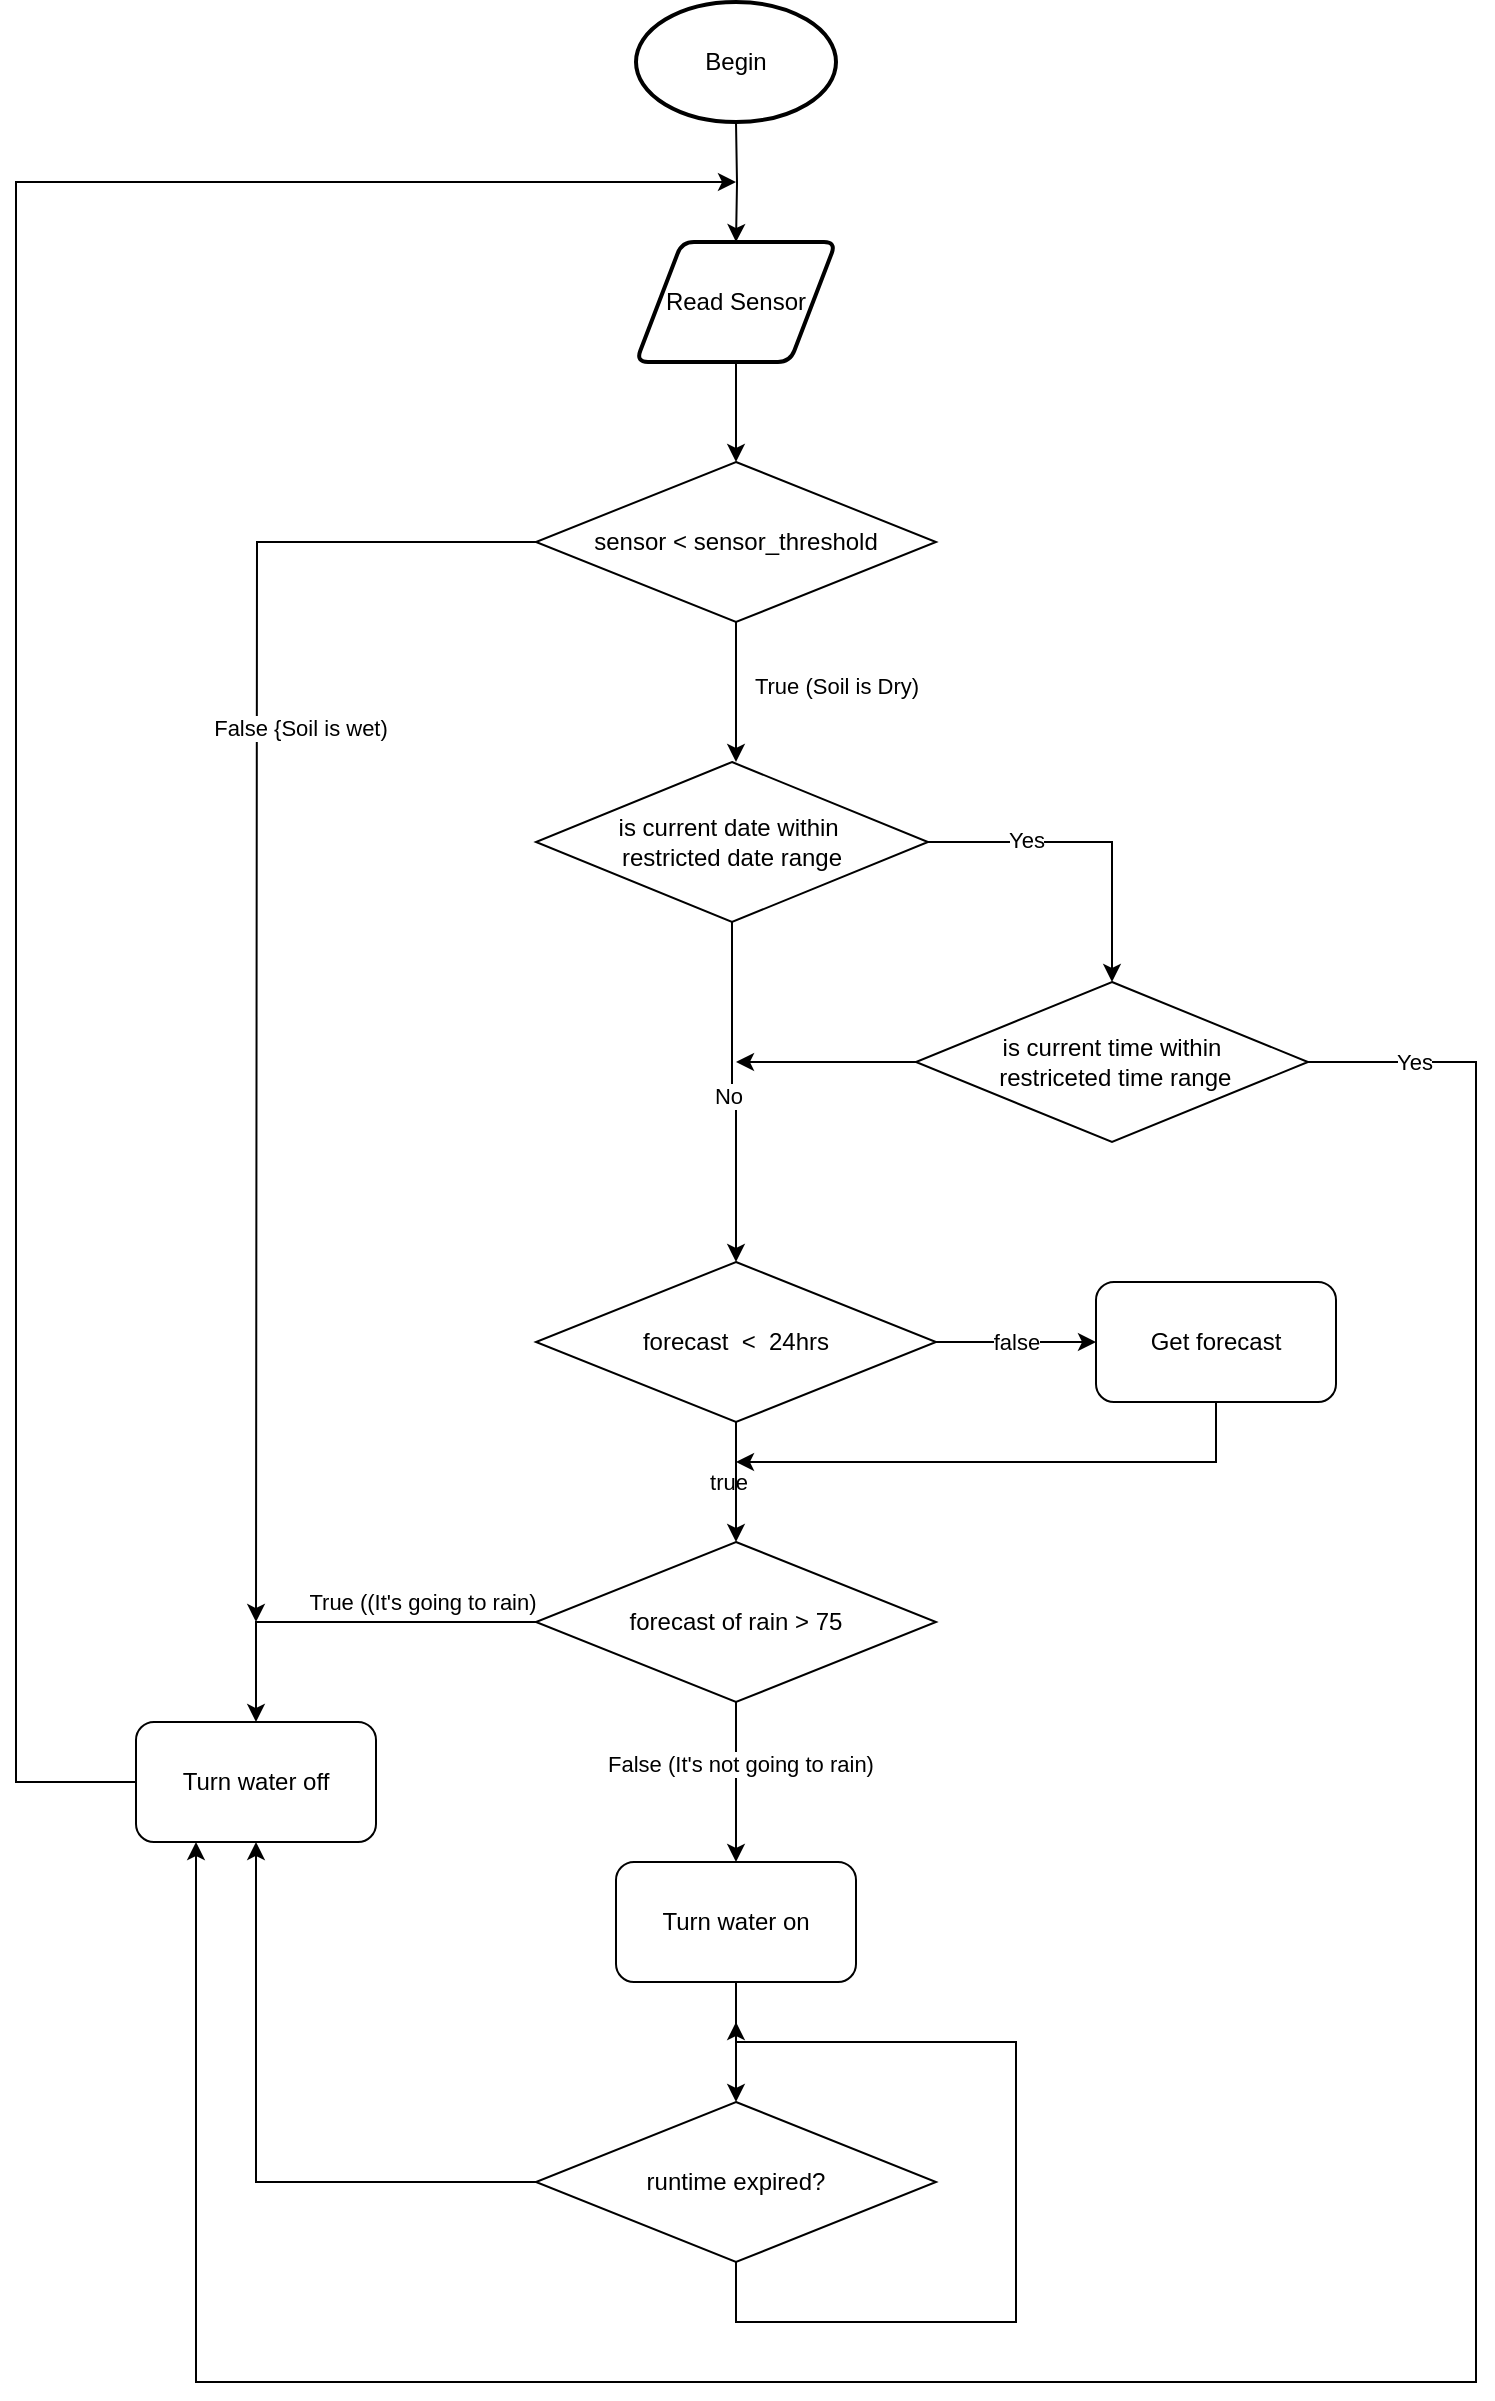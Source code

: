 <mxfile version="24.7.12">
  <diagram name="Page-1" id="vHyTQH-4irFyPzxY7B7J">
    <mxGraphModel dx="937" dy="565" grid="1" gridSize="10" guides="1" tooltips="1" connect="1" arrows="1" fold="1" page="1" pageScale="1" pageWidth="850" pageHeight="1100" math="0" shadow="0">
      <root>
        <mxCell id="0" />
        <mxCell id="1" parent="0" />
        <mxCell id="t3nNPlR4YCxWJWnQVYUU-24" style="edgeStyle=orthogonalEdgeStyle;rounded=0;orthogonalLoop=1;jettySize=auto;html=1;entryX=0.5;entryY=0;entryDx=0;entryDy=0;" parent="1" target="t3nNPlR4YCxWJWnQVYUU-2" edge="1">
          <mxGeometry relative="1" as="geometry">
            <mxPoint x="420" y="150" as="sourcePoint" />
          </mxGeometry>
        </mxCell>
        <mxCell id="t3nNPlR4YCxWJWnQVYUU-23" style="edgeStyle=orthogonalEdgeStyle;rounded=0;orthogonalLoop=1;jettySize=auto;html=1;entryX=0.5;entryY=0;entryDx=0;entryDy=0;" parent="1" source="t3nNPlR4YCxWJWnQVYUU-2" target="t3nNPlR4YCxWJWnQVYUU-5" edge="1">
          <mxGeometry relative="1" as="geometry" />
        </mxCell>
        <mxCell id="t3nNPlR4YCxWJWnQVYUU-2" value="Read Sensor" style="shape=parallelogram;html=1;strokeWidth=2;perimeter=parallelogramPerimeter;whiteSpace=wrap;rounded=1;arcSize=12;size=0.23;" parent="1" vertex="1">
          <mxGeometry x="370" y="210" width="100" height="60" as="geometry" />
        </mxCell>
        <mxCell id="t3nNPlR4YCxWJWnQVYUU-14" style="edgeStyle=orthogonalEdgeStyle;rounded=0;orthogonalLoop=1;jettySize=auto;html=1;" parent="1" source="t3nNPlR4YCxWJWnQVYUU-5" edge="1">
          <mxGeometry relative="1" as="geometry">
            <mxPoint x="420" y="470" as="targetPoint" />
          </mxGeometry>
        </mxCell>
        <mxCell id="t3nNPlR4YCxWJWnQVYUU-15" value="True (Soil is Dry)" style="edgeLabel;html=1;align=center;verticalAlign=middle;resizable=0;points=[];" parent="t3nNPlR4YCxWJWnQVYUU-14" vertex="1" connectable="0">
          <mxGeometry x="-0.25" relative="1" as="geometry">
            <mxPoint x="50" y="5" as="offset" />
          </mxGeometry>
        </mxCell>
        <mxCell id="t3nNPlR4YCxWJWnQVYUU-18" style="edgeStyle=orthogonalEdgeStyle;rounded=0;orthogonalLoop=1;jettySize=auto;html=1;" parent="1" source="t3nNPlR4YCxWJWnQVYUU-5" edge="1">
          <mxGeometry relative="1" as="geometry">
            <mxPoint x="180" y="900" as="targetPoint" />
          </mxGeometry>
        </mxCell>
        <mxCell id="t3nNPlR4YCxWJWnQVYUU-19" value="False {Soil is wet)" style="edgeLabel;html=1;align=center;verticalAlign=middle;resizable=0;points=[];" parent="t3nNPlR4YCxWJWnQVYUU-18" vertex="1" connectable="0">
          <mxGeometry x="-0.291" y="-1" relative="1" as="geometry">
            <mxPoint x="22" y="-9" as="offset" />
          </mxGeometry>
        </mxCell>
        <mxCell id="t3nNPlR4YCxWJWnQVYUU-5" value="sensor &amp;lt; sensor_threshold" style="rhombus;whiteSpace=wrap;html=1;" parent="1" vertex="1">
          <mxGeometry x="320" y="320" width="200" height="80" as="geometry" />
        </mxCell>
        <mxCell id="t3nNPlR4YCxWJWnQVYUU-22" style="edgeStyle=orthogonalEdgeStyle;rounded=0;orthogonalLoop=1;jettySize=auto;html=1;entryX=0.5;entryY=0;entryDx=0;entryDy=0;" parent="1" source="t3nNPlR4YCxWJWnQVYUU-7" target="t3nNPlR4YCxWJWnQVYUU-8" edge="1">
          <mxGeometry relative="1" as="geometry" />
        </mxCell>
        <mxCell id="t3nNPlR4YCxWJWnQVYUU-7" value="Turn water on" style="rounded=1;whiteSpace=wrap;html=1;" parent="1" vertex="1">
          <mxGeometry x="360" y="1020" width="120" height="60" as="geometry" />
        </mxCell>
        <mxCell id="t3nNPlR4YCxWJWnQVYUU-21" style="edgeStyle=orthogonalEdgeStyle;rounded=0;orthogonalLoop=1;jettySize=auto;html=1;entryX=0.5;entryY=1;entryDx=0;entryDy=0;" parent="1" source="t3nNPlR4YCxWJWnQVYUU-8" edge="1" target="t3nNPlR4YCxWJWnQVYUU-10">
          <mxGeometry relative="1" as="geometry">
            <mxPoint x="180" y="1020" as="targetPoint" />
          </mxGeometry>
        </mxCell>
        <mxCell id="t3nNPlR4YCxWJWnQVYUU-25" style="edgeStyle=orthogonalEdgeStyle;rounded=0;orthogonalLoop=1;jettySize=auto;html=1;" parent="1" source="t3nNPlR4YCxWJWnQVYUU-8" edge="1">
          <mxGeometry relative="1" as="geometry">
            <mxPoint x="420" y="1100" as="targetPoint" />
            <Array as="points">
              <mxPoint x="420" y="1250" />
              <mxPoint x="560" y="1250" />
              <mxPoint x="560" y="1110" />
              <mxPoint x="420" y="1110" />
            </Array>
          </mxGeometry>
        </mxCell>
        <mxCell id="t3nNPlR4YCxWJWnQVYUU-8" value="runtime expired?" style="rhombus;whiteSpace=wrap;html=1;" parent="1" vertex="1">
          <mxGeometry x="320" y="1140" width="200" height="80" as="geometry" />
        </mxCell>
        <mxCell id="t3nNPlR4YCxWJWnQVYUU-26" style="edgeStyle=orthogonalEdgeStyle;rounded=0;orthogonalLoop=1;jettySize=auto;html=1;exitX=0;exitY=0.5;exitDx=0;exitDy=0;" parent="1" source="t3nNPlR4YCxWJWnQVYUU-10" edge="1">
          <mxGeometry relative="1" as="geometry">
            <mxPoint x="420" y="180" as="targetPoint" />
            <Array as="points">
              <mxPoint x="60" y="980" />
              <mxPoint x="60" y="180" />
            </Array>
          </mxGeometry>
        </mxCell>
        <mxCell id="t3nNPlR4YCxWJWnQVYUU-10" value="Turn water off" style="rounded=1;whiteSpace=wrap;html=1;" parent="1" vertex="1">
          <mxGeometry x="120" y="950" width="120" height="60" as="geometry" />
        </mxCell>
        <mxCell id="t3nNPlR4YCxWJWnQVYUU-16" value="True ((It&#39;s going to rain)" style="edgeStyle=orthogonalEdgeStyle;rounded=0;orthogonalLoop=1;jettySize=auto;html=1;entryX=0.5;entryY=0;entryDx=0;entryDy=0;" parent="1" source="t3nNPlR4YCxWJWnQVYUU-13" target="t3nNPlR4YCxWJWnQVYUU-10" edge="1">
          <mxGeometry x="-0.4" y="-10" relative="1" as="geometry">
            <mxPoint as="offset" />
          </mxGeometry>
        </mxCell>
        <mxCell id="t3nNPlR4YCxWJWnQVYUU-17" style="edgeStyle=orthogonalEdgeStyle;rounded=0;orthogonalLoop=1;jettySize=auto;html=1;exitX=0.5;exitY=1;exitDx=0;exitDy=0;" parent="1" source="t3nNPlR4YCxWJWnQVYUU-13" target="t3nNPlR4YCxWJWnQVYUU-7" edge="1">
          <mxGeometry relative="1" as="geometry">
            <mxPoint x="420" y="950" as="sourcePoint" />
            <Array as="points" />
          </mxGeometry>
        </mxCell>
        <mxCell id="t3nNPlR4YCxWJWnQVYUU-41" value="False (It&#39;s not going to rain)" style="edgeLabel;html=1;align=center;verticalAlign=middle;resizable=0;points=[];" parent="t3nNPlR4YCxWJWnQVYUU-17" vertex="1" connectable="0">
          <mxGeometry x="-0.225" y="2" relative="1" as="geometry">
            <mxPoint as="offset" />
          </mxGeometry>
        </mxCell>
        <mxCell id="t3nNPlR4YCxWJWnQVYUU-13" value="forecast of rain &amp;gt; 75" style="rhombus;whiteSpace=wrap;html=1;" parent="1" vertex="1">
          <mxGeometry x="320" y="860" width="200" height="80" as="geometry" />
        </mxCell>
        <mxCell id="t3nNPlR4YCxWJWnQVYUU-27" value="Begin" style="strokeWidth=2;html=1;shape=mxgraph.flowchart.start_1;whiteSpace=wrap;" parent="1" vertex="1">
          <mxGeometry x="370" y="90" width="100" height="60" as="geometry" />
        </mxCell>
        <mxCell id="t3nNPlR4YCxWJWnQVYUU-34" value="true" style="edgeLabel;html=1;align=center;verticalAlign=middle;resizable=0;points=[];" parent="1" vertex="1" connectable="0">
          <mxGeometry x="416" y="830" as="geometry" />
        </mxCell>
        <mxCell id="t3nNPlR4YCxWJWnQVYUU-42" style="edgeStyle=orthogonalEdgeStyle;rounded=0;orthogonalLoop=1;jettySize=auto;html=1;" parent="1" source="t3nNPlR4YCxWJWnQVYUU-36" edge="1">
          <mxGeometry relative="1" as="geometry">
            <mxPoint x="420" y="820" as="targetPoint" />
            <Array as="points">
              <mxPoint x="660" y="820" />
              <mxPoint x="421" y="820" />
            </Array>
          </mxGeometry>
        </mxCell>
        <mxCell id="t3nNPlR4YCxWJWnQVYUU-36" value="Get forecast" style="rounded=1;whiteSpace=wrap;html=1;" parent="1" vertex="1">
          <mxGeometry x="600" y="730" width="120" height="60" as="geometry" />
        </mxCell>
        <mxCell id="t3nNPlR4YCxWJWnQVYUU-37" value="false" style="edgeStyle=orthogonalEdgeStyle;rounded=0;orthogonalLoop=1;jettySize=auto;html=1;entryX=0;entryY=0.5;entryDx=0;entryDy=0;" parent="1" source="t3nNPlR4YCxWJWnQVYUU-38" target="t3nNPlR4YCxWJWnQVYUU-36" edge="1">
          <mxGeometry relative="1" as="geometry" />
        </mxCell>
        <mxCell id="t3nNPlR4YCxWJWnQVYUU-40" style="edgeStyle=orthogonalEdgeStyle;rounded=0;orthogonalLoop=1;jettySize=auto;html=1;entryX=0.5;entryY=0;entryDx=0;entryDy=0;" parent="1" source="t3nNPlR4YCxWJWnQVYUU-38" target="t3nNPlR4YCxWJWnQVYUU-13" edge="1">
          <mxGeometry relative="1" as="geometry" />
        </mxCell>
        <mxCell id="t3nNPlR4YCxWJWnQVYUU-38" value="forecast&amp;nbsp; &amp;lt;&amp;nbsp; 24hrs" style="rhombus;whiteSpace=wrap;html=1;" parent="1" vertex="1">
          <mxGeometry x="320" y="720" width="200" height="80" as="geometry" />
        </mxCell>
        <mxCell id="jkekumG4BTO9K2Ebn0sF-3" value="" style="edgeStyle=orthogonalEdgeStyle;rounded=0;orthogonalLoop=1;jettySize=auto;html=1;entryX=0.5;entryY=0;entryDx=0;entryDy=0;" edge="1" parent="1" source="jkekumG4BTO9K2Ebn0sF-1" target="t3nNPlR4YCxWJWnQVYUU-38">
          <mxGeometry relative="1" as="geometry">
            <mxPoint x="420" y="680" as="targetPoint" />
            <Array as="points">
              <mxPoint x="418" y="635" />
              <mxPoint x="420" y="635" />
            </Array>
          </mxGeometry>
        </mxCell>
        <mxCell id="jkekumG4BTO9K2Ebn0sF-6" value="No" style="edgeLabel;html=1;align=center;verticalAlign=middle;resizable=0;points=[];" vertex="1" connectable="0" parent="jkekumG4BTO9K2Ebn0sF-3">
          <mxGeometry x="-0.012" y="-3" relative="1" as="geometry">
            <mxPoint x="-2" y="-1" as="offset" />
          </mxGeometry>
        </mxCell>
        <mxCell id="jkekumG4BTO9K2Ebn0sF-4" style="edgeStyle=orthogonalEdgeStyle;rounded=0;orthogonalLoop=1;jettySize=auto;html=1;entryX=0.5;entryY=0;entryDx=0;entryDy=0;" edge="1" parent="1" source="jkekumG4BTO9K2Ebn0sF-1" target="jkekumG4BTO9K2Ebn0sF-2">
          <mxGeometry relative="1" as="geometry">
            <Array as="points">
              <mxPoint x="608" y="510" />
            </Array>
          </mxGeometry>
        </mxCell>
        <mxCell id="jkekumG4BTO9K2Ebn0sF-5" value="Yes" style="edgeLabel;html=1;align=center;verticalAlign=middle;resizable=0;points=[];" vertex="1" connectable="0" parent="jkekumG4BTO9K2Ebn0sF-4">
          <mxGeometry x="-0.395" y="1" relative="1" as="geometry">
            <mxPoint as="offset" />
          </mxGeometry>
        </mxCell>
        <mxCell id="jkekumG4BTO9K2Ebn0sF-1" value="is current date within&amp;nbsp;&lt;div&gt;restricted date range&lt;/div&gt;" style="rhombus;whiteSpace=wrap;html=1;" vertex="1" parent="1">
          <mxGeometry x="320" y="470" width="196" height="80" as="geometry" />
        </mxCell>
        <mxCell id="jkekumG4BTO9K2Ebn0sF-7" style="edgeStyle=orthogonalEdgeStyle;rounded=0;orthogonalLoop=1;jettySize=auto;html=1;" edge="1" parent="1" source="jkekumG4BTO9K2Ebn0sF-2">
          <mxGeometry relative="1" as="geometry">
            <mxPoint x="420" y="620" as="targetPoint" />
          </mxGeometry>
        </mxCell>
        <mxCell id="jkekumG4BTO9K2Ebn0sF-8" style="edgeStyle=orthogonalEdgeStyle;rounded=0;orthogonalLoop=1;jettySize=auto;html=1;entryX=0.25;entryY=1;entryDx=0;entryDy=0;" edge="1" parent="1" source="jkekumG4BTO9K2Ebn0sF-2" target="t3nNPlR4YCxWJWnQVYUU-10">
          <mxGeometry relative="1" as="geometry">
            <mxPoint x="270" y="1240" as="targetPoint" />
            <Array as="points">
              <mxPoint x="790" y="620" />
              <mxPoint x="790" y="1280" />
              <mxPoint x="150" y="1280" />
            </Array>
          </mxGeometry>
        </mxCell>
        <mxCell id="jkekumG4BTO9K2Ebn0sF-9" value="Yes" style="edgeLabel;html=1;align=center;verticalAlign=middle;resizable=0;points=[];" vertex="1" connectable="0" parent="jkekumG4BTO9K2Ebn0sF-8">
          <mxGeometry x="-0.936" relative="1" as="geometry">
            <mxPoint as="offset" />
          </mxGeometry>
        </mxCell>
        <mxCell id="jkekumG4BTO9K2Ebn0sF-2" value="is current time within&lt;div&gt;&amp;nbsp;restriceted time range&lt;/div&gt;" style="rhombus;whiteSpace=wrap;html=1;" vertex="1" parent="1">
          <mxGeometry x="510" y="580" width="196" height="80" as="geometry" />
        </mxCell>
      </root>
    </mxGraphModel>
  </diagram>
</mxfile>
